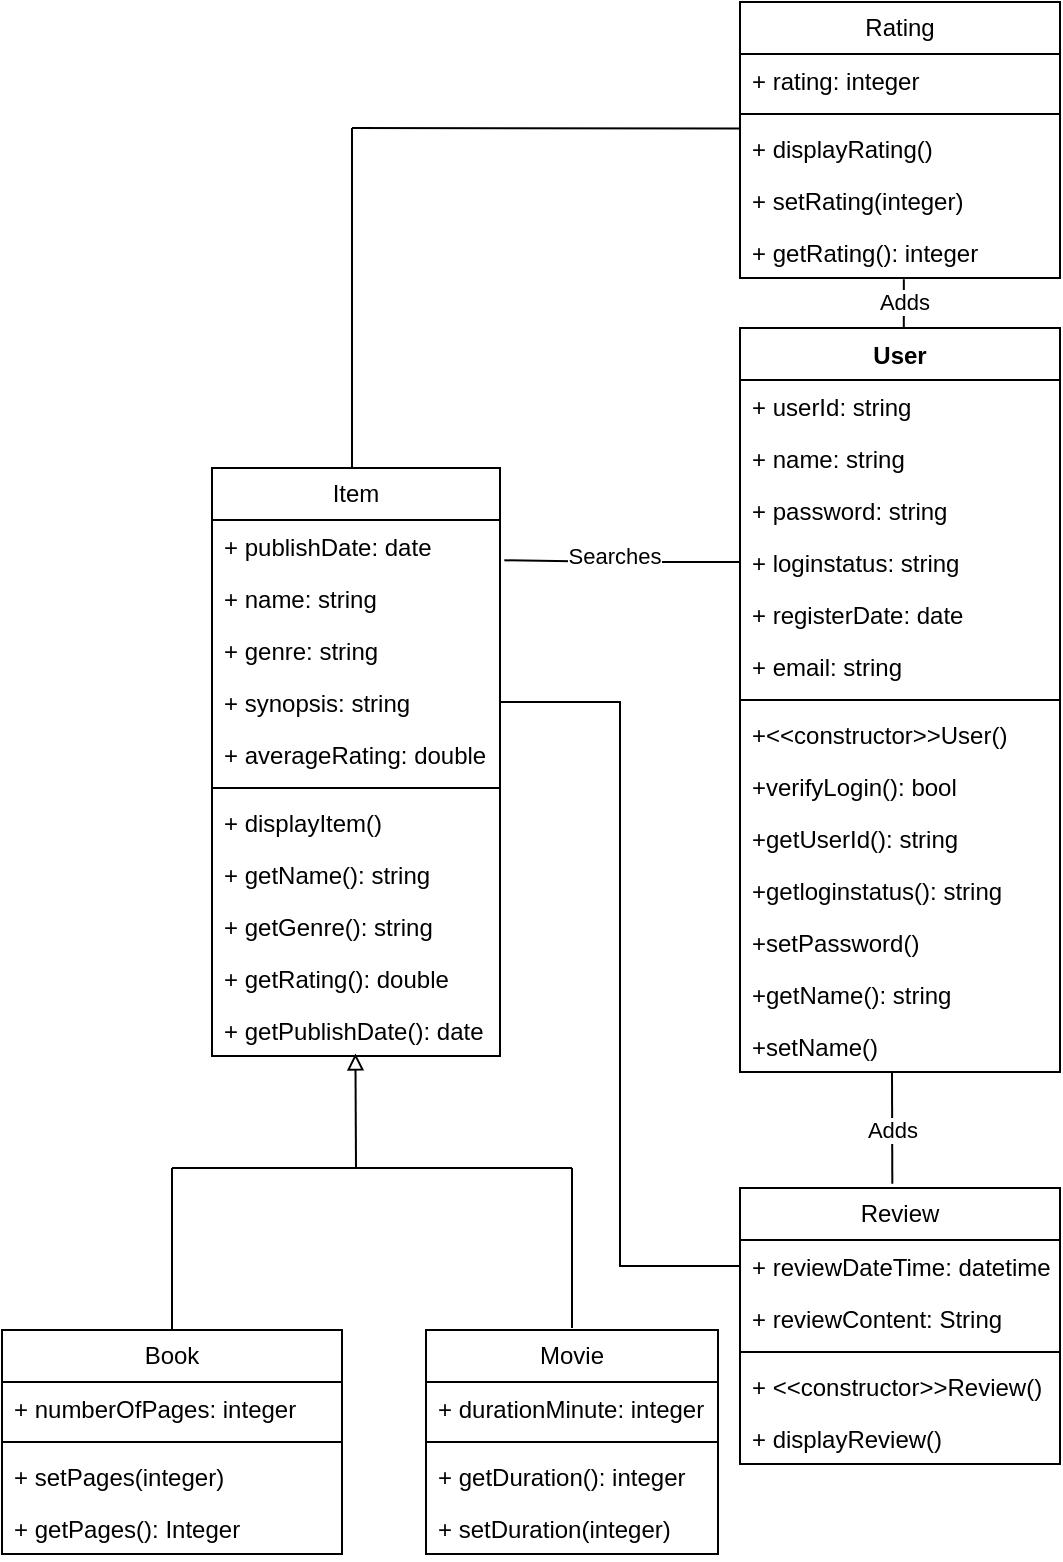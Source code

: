 <mxfile version="24.5.3" type="github">
  <diagram name="Page-1" id="Aa6L48-u0KK2JetagqG2">
    <mxGraphModel dx="1778" dy="570" grid="1" gridSize="10" guides="1" tooltips="1" connect="1" arrows="1" fold="1" page="1" pageScale="1" pageWidth="827" pageHeight="1169" math="0" shadow="0">
      <root>
        <mxCell id="0" />
        <mxCell id="1" parent="0" />
        <mxCell id="h7vfuRGe6evJKyCyvvGI-7" value="User" style="swimlane;fontStyle=1;align=center;verticalAlign=top;childLayout=stackLayout;horizontal=1;startSize=26;horizontalStack=0;resizeParent=1;resizeParentMax=0;resizeLast=0;collapsible=1;marginBottom=0;whiteSpace=wrap;html=1;" parent="1" vertex="1">
          <mxGeometry x="334" y="190" width="160" height="372" as="geometry" />
        </mxCell>
        <mxCell id="h7vfuRGe6evJKyCyvvGI-8" value="+ userId: string" style="text;strokeColor=none;fillColor=none;align=left;verticalAlign=top;spacingLeft=4;spacingRight=4;overflow=hidden;rotatable=0;points=[[0,0.5],[1,0.5]];portConstraint=eastwest;whiteSpace=wrap;html=1;" parent="h7vfuRGe6evJKyCyvvGI-7" vertex="1">
          <mxGeometry y="26" width="160" height="26" as="geometry" />
        </mxCell>
        <mxCell id="T09LfukRzyxLXL3n4guk-9" value="+ name: string" style="text;strokeColor=none;fillColor=none;align=left;verticalAlign=top;spacingLeft=4;spacingRight=4;overflow=hidden;rotatable=0;points=[[0,0.5],[1,0.5]];portConstraint=eastwest;whiteSpace=wrap;html=1;" vertex="1" parent="h7vfuRGe6evJKyCyvvGI-7">
          <mxGeometry y="52" width="160" height="26" as="geometry" />
        </mxCell>
        <mxCell id="h7vfuRGe6evJKyCyvvGI-11" value="+ password: string" style="text;strokeColor=none;fillColor=none;align=left;verticalAlign=top;spacingLeft=4;spacingRight=4;overflow=hidden;rotatable=0;points=[[0,0.5],[1,0.5]];portConstraint=eastwest;whiteSpace=wrap;html=1;" parent="h7vfuRGe6evJKyCyvvGI-7" vertex="1">
          <mxGeometry y="78" width="160" height="26" as="geometry" />
        </mxCell>
        <mxCell id="h7vfuRGe6evJKyCyvvGI-12" value="+ loginstatus: string" style="text;strokeColor=none;fillColor=none;align=left;verticalAlign=top;spacingLeft=4;spacingRight=4;overflow=hidden;rotatable=0;points=[[0,0.5],[1,0.5]];portConstraint=eastwest;whiteSpace=wrap;html=1;" parent="h7vfuRGe6evJKyCyvvGI-7" vertex="1">
          <mxGeometry y="104" width="160" height="26" as="geometry" />
        </mxCell>
        <mxCell id="h7vfuRGe6evJKyCyvvGI-15" value="+ registerDate: date" style="text;strokeColor=none;fillColor=none;align=left;verticalAlign=top;spacingLeft=4;spacingRight=4;overflow=hidden;rotatable=0;points=[[0,0.5],[1,0.5]];portConstraint=eastwest;whiteSpace=wrap;html=1;" parent="h7vfuRGe6evJKyCyvvGI-7" vertex="1">
          <mxGeometry y="130" width="160" height="26" as="geometry" />
        </mxCell>
        <mxCell id="h7vfuRGe6evJKyCyvvGI-28" value="+ email: string" style="text;strokeColor=none;fillColor=none;align=left;verticalAlign=top;spacingLeft=4;spacingRight=4;overflow=hidden;rotatable=0;points=[[0,0.5],[1,0.5]];portConstraint=eastwest;whiteSpace=wrap;html=1;" parent="h7vfuRGe6evJKyCyvvGI-7" vertex="1">
          <mxGeometry y="156" width="160" height="26" as="geometry" />
        </mxCell>
        <mxCell id="h7vfuRGe6evJKyCyvvGI-9" value="" style="line;strokeWidth=1;fillColor=none;align=left;verticalAlign=middle;spacingTop=-1;spacingLeft=3;spacingRight=3;rotatable=0;labelPosition=right;points=[];portConstraint=eastwest;strokeColor=inherit;" parent="h7vfuRGe6evJKyCyvvGI-7" vertex="1">
          <mxGeometry y="182" width="160" height="8" as="geometry" />
        </mxCell>
        <mxCell id="h7vfuRGe6evJKyCyvvGI-26" value="+&amp;lt;&amp;lt;constructor&amp;gt;&amp;gt;User()" style="text;strokeColor=none;fillColor=none;align=left;verticalAlign=top;spacingLeft=4;spacingRight=4;overflow=hidden;rotatable=0;points=[[0,0.5],[1,0.5]];portConstraint=eastwest;whiteSpace=wrap;html=1;" parent="h7vfuRGe6evJKyCyvvGI-7" vertex="1">
          <mxGeometry y="190" width="160" height="26" as="geometry" />
        </mxCell>
        <mxCell id="h7vfuRGe6evJKyCyvvGI-10" value="+verifyLogin(): bool" style="text;strokeColor=none;fillColor=none;align=left;verticalAlign=top;spacingLeft=4;spacingRight=4;overflow=hidden;rotatable=0;points=[[0,0.5],[1,0.5]];portConstraint=eastwest;whiteSpace=wrap;html=1;" parent="h7vfuRGe6evJKyCyvvGI-7" vertex="1">
          <mxGeometry y="216" width="160" height="26" as="geometry" />
        </mxCell>
        <mxCell id="h7vfuRGe6evJKyCyvvGI-24" value="+getUserId(): string" style="text;strokeColor=none;fillColor=none;align=left;verticalAlign=top;spacingLeft=4;spacingRight=4;overflow=hidden;rotatable=0;points=[[0,0.5],[1,0.5]];portConstraint=eastwest;whiteSpace=wrap;html=1;" parent="h7vfuRGe6evJKyCyvvGI-7" vertex="1">
          <mxGeometry y="242" width="160" height="26" as="geometry" />
        </mxCell>
        <mxCell id="h7vfuRGe6evJKyCyvvGI-25" value="+getloginstatus(): string" style="text;strokeColor=none;fillColor=none;align=left;verticalAlign=top;spacingLeft=4;spacingRight=4;overflow=hidden;rotatable=0;points=[[0,0.5],[1,0.5]];portConstraint=eastwest;whiteSpace=wrap;html=1;" parent="h7vfuRGe6evJKyCyvvGI-7" vertex="1">
          <mxGeometry y="268" width="160" height="26" as="geometry" />
        </mxCell>
        <mxCell id="h7vfuRGe6evJKyCyvvGI-51" value="+setPassword()" style="text;strokeColor=none;fillColor=none;align=left;verticalAlign=top;spacingLeft=4;spacingRight=4;overflow=hidden;rotatable=0;points=[[0,0.5],[1,0.5]];portConstraint=eastwest;whiteSpace=wrap;html=1;" parent="h7vfuRGe6evJKyCyvvGI-7" vertex="1">
          <mxGeometry y="294" width="160" height="26" as="geometry" />
        </mxCell>
        <mxCell id="vgQgiNIAcsI6zgKVOWQ2-13" value="+getName(): string" style="text;strokeColor=none;fillColor=none;align=left;verticalAlign=top;spacingLeft=4;spacingRight=4;overflow=hidden;rotatable=0;points=[[0,0.5],[1,0.5]];portConstraint=eastwest;whiteSpace=wrap;html=1;" parent="h7vfuRGe6evJKyCyvvGI-7" vertex="1">
          <mxGeometry y="320" width="160" height="26" as="geometry" />
        </mxCell>
        <mxCell id="T09LfukRzyxLXL3n4guk-11" value="+setName()" style="text;strokeColor=none;fillColor=none;align=left;verticalAlign=top;spacingLeft=4;spacingRight=4;overflow=hidden;rotatable=0;points=[[0,0.5],[1,0.5]];portConstraint=eastwest;whiteSpace=wrap;html=1;" vertex="1" parent="h7vfuRGe6evJKyCyvvGI-7">
          <mxGeometry y="346" width="160" height="26" as="geometry" />
        </mxCell>
        <mxCell id="h7vfuRGe6evJKyCyvvGI-16" value="Review" style="swimlane;fontStyle=0;childLayout=stackLayout;horizontal=1;startSize=26;fillColor=none;horizontalStack=0;resizeParent=1;resizeParentMax=0;resizeLast=0;collapsible=1;marginBottom=0;whiteSpace=wrap;html=1;" parent="1" vertex="1">
          <mxGeometry x="334" y="620" width="160" height="138" as="geometry" />
        </mxCell>
        <mxCell id="h7vfuRGe6evJKyCyvvGI-17" value="+ reviewDateTime: datetime" style="text;strokeColor=none;fillColor=none;align=left;verticalAlign=top;spacingLeft=4;spacingRight=4;overflow=hidden;rotatable=0;points=[[0,0.5],[1,0.5]];portConstraint=eastwest;whiteSpace=wrap;html=1;" parent="h7vfuRGe6evJKyCyvvGI-16" vertex="1">
          <mxGeometry y="26" width="160" height="26" as="geometry" />
        </mxCell>
        <mxCell id="h7vfuRGe6evJKyCyvvGI-18" value="+ reviewContent: String" style="text;strokeColor=none;fillColor=none;align=left;verticalAlign=top;spacingLeft=4;spacingRight=4;overflow=hidden;rotatable=0;points=[[0,0.5],[1,0.5]];portConstraint=eastwest;whiteSpace=wrap;html=1;" parent="h7vfuRGe6evJKyCyvvGI-16" vertex="1">
          <mxGeometry y="52" width="160" height="26" as="geometry" />
        </mxCell>
        <mxCell id="T09LfukRzyxLXL3n4guk-5" value="" style="line;strokeWidth=1;fillColor=none;align=left;verticalAlign=middle;spacingTop=-1;spacingLeft=3;spacingRight=3;rotatable=0;labelPosition=right;points=[];portConstraint=eastwest;strokeColor=inherit;" vertex="1" parent="h7vfuRGe6evJKyCyvvGI-16">
          <mxGeometry y="78" width="160" height="8" as="geometry" />
        </mxCell>
        <mxCell id="h7vfuRGe6evJKyCyvvGI-19" value="+ &amp;lt;&amp;lt;constructor&amp;gt;&amp;gt;Review()" style="text;strokeColor=none;fillColor=none;align=left;verticalAlign=top;spacingLeft=4;spacingRight=4;overflow=hidden;rotatable=0;points=[[0,0.5],[1,0.5]];portConstraint=eastwest;whiteSpace=wrap;html=1;" parent="h7vfuRGe6evJKyCyvvGI-16" vertex="1">
          <mxGeometry y="86" width="160" height="26" as="geometry" />
        </mxCell>
        <mxCell id="T09LfukRzyxLXL3n4guk-6" value="+ displayReview()" style="text;strokeColor=none;fillColor=none;align=left;verticalAlign=top;spacingLeft=4;spacingRight=4;overflow=hidden;rotatable=0;points=[[0,0.5],[1,0.5]];portConstraint=eastwest;whiteSpace=wrap;html=1;" vertex="1" parent="h7vfuRGe6evJKyCyvvGI-16">
          <mxGeometry y="112" width="160" height="26" as="geometry" />
        </mxCell>
        <mxCell id="h7vfuRGe6evJKyCyvvGI-29" value="Item" style="swimlane;fontStyle=0;childLayout=stackLayout;horizontal=1;startSize=26;fillColor=none;horizontalStack=0;resizeParent=1;resizeParentMax=0;resizeLast=0;collapsible=1;marginBottom=0;whiteSpace=wrap;html=1;" parent="1" vertex="1">
          <mxGeometry x="70" y="260" width="144" height="294" as="geometry" />
        </mxCell>
        <mxCell id="h7vfuRGe6evJKyCyvvGI-30" value="+ publishDate: date" style="text;strokeColor=none;fillColor=none;align=left;verticalAlign=top;spacingLeft=4;spacingRight=4;overflow=hidden;rotatable=0;points=[[0,0.5],[1,0.5]];portConstraint=eastwest;whiteSpace=wrap;html=1;" parent="h7vfuRGe6evJKyCyvvGI-29" vertex="1">
          <mxGeometry y="26" width="144" height="26" as="geometry" />
        </mxCell>
        <mxCell id="h7vfuRGe6evJKyCyvvGI-31" value="+ name: string" style="text;strokeColor=none;fillColor=none;align=left;verticalAlign=top;spacingLeft=4;spacingRight=4;overflow=hidden;rotatable=0;points=[[0,0.5],[1,0.5]];portConstraint=eastwest;whiteSpace=wrap;html=1;" parent="h7vfuRGe6evJKyCyvvGI-29" vertex="1">
          <mxGeometry y="52" width="144" height="26" as="geometry" />
        </mxCell>
        <mxCell id="h7vfuRGe6evJKyCyvvGI-45" value="+ genre: string" style="text;strokeColor=none;fillColor=none;align=left;verticalAlign=top;spacingLeft=4;spacingRight=4;overflow=hidden;rotatable=0;points=[[0,0.5],[1,0.5]];portConstraint=eastwest;whiteSpace=wrap;html=1;" parent="h7vfuRGe6evJKyCyvvGI-29" vertex="1">
          <mxGeometry y="78" width="144" height="26" as="geometry" />
        </mxCell>
        <mxCell id="h7vfuRGe6evJKyCyvvGI-48" value="+ synopsis: string" style="text;strokeColor=none;fillColor=none;align=left;verticalAlign=top;spacingLeft=4;spacingRight=4;overflow=hidden;rotatable=0;points=[[0,0.5],[1,0.5]];portConstraint=eastwest;whiteSpace=wrap;html=1;" parent="h7vfuRGe6evJKyCyvvGI-29" vertex="1">
          <mxGeometry y="104" width="144" height="26" as="geometry" />
        </mxCell>
        <mxCell id="h7vfuRGe6evJKyCyvvGI-49" value="+ averageRating: double" style="text;strokeColor=none;fillColor=none;align=left;verticalAlign=top;spacingLeft=4;spacingRight=4;overflow=hidden;rotatable=0;points=[[0,0.5],[1,0.5]];portConstraint=eastwest;whiteSpace=wrap;html=1;" parent="h7vfuRGe6evJKyCyvvGI-29" vertex="1">
          <mxGeometry y="130" width="144" height="26" as="geometry" />
        </mxCell>
        <mxCell id="h7vfuRGe6evJKyCyvvGI-46" value="" style="line;strokeWidth=1;fillColor=none;align=left;verticalAlign=middle;spacingTop=-1;spacingLeft=3;spacingRight=3;rotatable=0;labelPosition=right;points=[];portConstraint=eastwest;strokeColor=inherit;" parent="h7vfuRGe6evJKyCyvvGI-29" vertex="1">
          <mxGeometry y="156" width="144" height="8" as="geometry" />
        </mxCell>
        <mxCell id="h7vfuRGe6evJKyCyvvGI-32" value="+ displayItem()" style="text;strokeColor=none;fillColor=none;align=left;verticalAlign=top;spacingLeft=4;spacingRight=4;overflow=hidden;rotatable=0;points=[[0,0.5],[1,0.5]];portConstraint=eastwest;whiteSpace=wrap;html=1;" parent="h7vfuRGe6evJKyCyvvGI-29" vertex="1">
          <mxGeometry y="164" width="144" height="26" as="geometry" />
        </mxCell>
        <mxCell id="T09LfukRzyxLXL3n4guk-20" value="+ getName(): string" style="text;strokeColor=none;fillColor=none;align=left;verticalAlign=top;spacingLeft=4;spacingRight=4;overflow=hidden;rotatable=0;points=[[0,0.5],[1,0.5]];portConstraint=eastwest;whiteSpace=wrap;html=1;" vertex="1" parent="h7vfuRGe6evJKyCyvvGI-29">
          <mxGeometry y="190" width="144" height="26" as="geometry" />
        </mxCell>
        <mxCell id="T09LfukRzyxLXL3n4guk-21" value="+ getGenre(): string" style="text;strokeColor=none;fillColor=none;align=left;verticalAlign=top;spacingLeft=4;spacingRight=4;overflow=hidden;rotatable=0;points=[[0,0.5],[1,0.5]];portConstraint=eastwest;whiteSpace=wrap;html=1;" vertex="1" parent="h7vfuRGe6evJKyCyvvGI-29">
          <mxGeometry y="216" width="144" height="26" as="geometry" />
        </mxCell>
        <mxCell id="T09LfukRzyxLXL3n4guk-22" value="+ getRating(): double" style="text;strokeColor=none;fillColor=none;align=left;verticalAlign=top;spacingLeft=4;spacingRight=4;overflow=hidden;rotatable=0;points=[[0,0.5],[1,0.5]];portConstraint=eastwest;whiteSpace=wrap;html=1;" vertex="1" parent="h7vfuRGe6evJKyCyvvGI-29">
          <mxGeometry y="242" width="144" height="26" as="geometry" />
        </mxCell>
        <mxCell id="T09LfukRzyxLXL3n4guk-24" value="+ getPublishDate(): date" style="text;strokeColor=none;fillColor=none;align=left;verticalAlign=top;spacingLeft=4;spacingRight=4;overflow=hidden;rotatable=0;points=[[0,0.5],[1,0.5]];portConstraint=eastwest;whiteSpace=wrap;html=1;" vertex="1" parent="h7vfuRGe6evJKyCyvvGI-29">
          <mxGeometry y="268" width="144" height="26" as="geometry" />
        </mxCell>
        <mxCell id="h7vfuRGe6evJKyCyvvGI-33" value="Book" style="swimlane;fontStyle=0;childLayout=stackLayout;horizontal=1;startSize=26;fillColor=none;horizontalStack=0;resizeParent=1;resizeParentMax=0;resizeLast=0;collapsible=1;marginBottom=0;whiteSpace=wrap;html=1;" parent="1" vertex="1">
          <mxGeometry x="-35" y="691" width="170" height="112" as="geometry" />
        </mxCell>
        <mxCell id="h7vfuRGe6evJKyCyvvGI-34" value="+ numberOfPages: integer" style="text;strokeColor=none;fillColor=none;align=left;verticalAlign=top;spacingLeft=4;spacingRight=4;overflow=hidden;rotatable=0;points=[[0,0.5],[1,0.5]];portConstraint=eastwest;whiteSpace=wrap;html=1;" parent="h7vfuRGe6evJKyCyvvGI-33" vertex="1">
          <mxGeometry y="26" width="170" height="26" as="geometry" />
        </mxCell>
        <mxCell id="T09LfukRzyxLXL3n4guk-38" value="" style="line;strokeWidth=1;fillColor=none;align=left;verticalAlign=middle;spacingTop=-1;spacingLeft=3;spacingRight=3;rotatable=0;labelPosition=right;points=[];portConstraint=eastwest;strokeColor=inherit;" vertex="1" parent="h7vfuRGe6evJKyCyvvGI-33">
          <mxGeometry y="52" width="170" height="8" as="geometry" />
        </mxCell>
        <mxCell id="h7vfuRGe6evJKyCyvvGI-35" value="+ setPages(integer)" style="text;strokeColor=none;fillColor=none;align=left;verticalAlign=top;spacingLeft=4;spacingRight=4;overflow=hidden;rotatable=0;points=[[0,0.5],[1,0.5]];portConstraint=eastwest;whiteSpace=wrap;html=1;" parent="h7vfuRGe6evJKyCyvvGI-33" vertex="1">
          <mxGeometry y="60" width="170" height="26" as="geometry" />
        </mxCell>
        <mxCell id="T09LfukRzyxLXL3n4guk-40" value="+ getPages(): Integer" style="text;strokeColor=none;fillColor=none;align=left;verticalAlign=top;spacingLeft=4;spacingRight=4;overflow=hidden;rotatable=0;points=[[0,0.5],[1,0.5]];portConstraint=eastwest;whiteSpace=wrap;html=1;" vertex="1" parent="h7vfuRGe6evJKyCyvvGI-33">
          <mxGeometry y="86" width="170" height="26" as="geometry" />
        </mxCell>
        <mxCell id="h7vfuRGe6evJKyCyvvGI-37" value="Movie" style="swimlane;fontStyle=0;childLayout=stackLayout;horizontal=1;startSize=26;fillColor=none;horizontalStack=0;resizeParent=1;resizeParentMax=0;resizeLast=0;collapsible=1;marginBottom=0;whiteSpace=wrap;html=1;" parent="1" vertex="1">
          <mxGeometry x="177" y="691" width="146" height="112" as="geometry">
            <mxRectangle x="670" y="330" width="70" height="30" as="alternateBounds" />
          </mxGeometry>
        </mxCell>
        <mxCell id="h7vfuRGe6evJKyCyvvGI-38" value="+ durationMinute: integer" style="text;strokeColor=none;fillColor=none;align=left;verticalAlign=top;spacingLeft=4;spacingRight=4;overflow=hidden;rotatable=0;points=[[0,0.5],[1,0.5]];portConstraint=eastwest;whiteSpace=wrap;html=1;" parent="h7vfuRGe6evJKyCyvvGI-37" vertex="1">
          <mxGeometry y="26" width="146" height="26" as="geometry" />
        </mxCell>
        <mxCell id="T09LfukRzyxLXL3n4guk-39" value="" style="line;strokeWidth=1;fillColor=none;align=left;verticalAlign=middle;spacingTop=-1;spacingLeft=3;spacingRight=3;rotatable=0;labelPosition=right;points=[];portConstraint=eastwest;strokeColor=inherit;" vertex="1" parent="h7vfuRGe6evJKyCyvvGI-37">
          <mxGeometry y="52" width="146" height="8" as="geometry" />
        </mxCell>
        <mxCell id="h7vfuRGe6evJKyCyvvGI-39" value="+ getDuration(): integer" style="text;strokeColor=none;fillColor=none;align=left;verticalAlign=top;spacingLeft=4;spacingRight=4;overflow=hidden;rotatable=0;points=[[0,0.5],[1,0.5]];portConstraint=eastwest;whiteSpace=wrap;html=1;" parent="h7vfuRGe6evJKyCyvvGI-37" vertex="1">
          <mxGeometry y="60" width="146" height="26" as="geometry" />
        </mxCell>
        <mxCell id="T09LfukRzyxLXL3n4guk-42" value="+ setDuration(integer)" style="text;strokeColor=none;fillColor=none;align=left;verticalAlign=top;spacingLeft=4;spacingRight=4;overflow=hidden;rotatable=0;points=[[0,0.5],[1,0.5]];portConstraint=eastwest;whiteSpace=wrap;html=1;" vertex="1" parent="h7vfuRGe6evJKyCyvvGI-37">
          <mxGeometry y="86" width="146" height="26" as="geometry" />
        </mxCell>
        <mxCell id="h7vfuRGe6evJKyCyvvGI-41" value="Rating" style="swimlane;fontStyle=0;childLayout=stackLayout;horizontal=1;startSize=26;fillColor=none;horizontalStack=0;resizeParent=1;resizeParentMax=0;resizeLast=0;collapsible=1;marginBottom=0;whiteSpace=wrap;html=1;" parent="1" vertex="1">
          <mxGeometry x="334" y="27" width="160" height="138" as="geometry" />
        </mxCell>
        <mxCell id="h7vfuRGe6evJKyCyvvGI-42" value="+ rating: integer" style="text;strokeColor=none;fillColor=none;align=left;verticalAlign=top;spacingLeft=4;spacingRight=4;overflow=hidden;rotatable=0;points=[[0,0.5],[1,0.5]];portConstraint=eastwest;whiteSpace=wrap;html=1;" parent="h7vfuRGe6evJKyCyvvGI-41" vertex="1">
          <mxGeometry y="26" width="160" height="26" as="geometry" />
        </mxCell>
        <mxCell id="vgQgiNIAcsI6zgKVOWQ2-12" value="" style="line;strokeWidth=1;fillColor=none;align=left;verticalAlign=middle;spacingTop=-1;spacingLeft=3;spacingRight=3;rotatable=0;labelPosition=right;points=[];portConstraint=eastwest;strokeColor=inherit;" parent="h7vfuRGe6evJKyCyvvGI-41" vertex="1">
          <mxGeometry y="52" width="160" height="8" as="geometry" />
        </mxCell>
        <mxCell id="h7vfuRGe6evJKyCyvvGI-44" value="+ displayRating()" style="text;strokeColor=none;fillColor=none;align=left;verticalAlign=top;spacingLeft=4;spacingRight=4;overflow=hidden;rotatable=0;points=[[0,0.5],[1,0.5]];portConstraint=eastwest;whiteSpace=wrap;html=1;" parent="h7vfuRGe6evJKyCyvvGI-41" vertex="1">
          <mxGeometry y="60" width="160" height="26" as="geometry" />
        </mxCell>
        <mxCell id="vgQgiNIAcsI6zgKVOWQ2-15" value="+ setRating(integer)" style="text;strokeColor=none;fillColor=none;align=left;verticalAlign=top;spacingLeft=4;spacingRight=4;overflow=hidden;rotatable=0;points=[[0,0.5],[1,0.5]];portConstraint=eastwest;whiteSpace=wrap;html=1;" parent="h7vfuRGe6evJKyCyvvGI-41" vertex="1">
          <mxGeometry y="86" width="160" height="26" as="geometry" />
        </mxCell>
        <mxCell id="T09LfukRzyxLXL3n4guk-36" value="+ getRating(): integer" style="text;strokeColor=none;fillColor=none;align=left;verticalAlign=top;spacingLeft=4;spacingRight=4;overflow=hidden;rotatable=0;points=[[0,0.5],[1,0.5]];portConstraint=eastwest;whiteSpace=wrap;html=1;" vertex="1" parent="h7vfuRGe6evJKyCyvvGI-41">
          <mxGeometry y="112" width="160" height="26" as="geometry" />
        </mxCell>
        <mxCell id="vgQgiNIAcsI6zgKVOWQ2-10" style="edgeStyle=orthogonalEdgeStyle;rounded=0;orthogonalLoop=1;jettySize=auto;html=1;exitX=0.5;exitY=0;exitDx=0;exitDy=0;entryX=0.512;entryY=1.025;entryDx=0;entryDy=0;entryPerimeter=0;endArrow=none;endFill=0;" parent="1" source="h7vfuRGe6evJKyCyvvGI-7" target="T09LfukRzyxLXL3n4guk-36" edge="1">
          <mxGeometry relative="1" as="geometry">
            <mxPoint x="415" y="150" as="targetPoint" />
          </mxGeometry>
        </mxCell>
        <mxCell id="vgQgiNIAcsI6zgKVOWQ2-11" value="Adds" style="edgeLabel;html=1;align=center;verticalAlign=middle;resizable=0;points=[];" parent="vgQgiNIAcsI6zgKVOWQ2-10" vertex="1" connectable="0">
          <mxGeometry x="-0.242" y="3" relative="1" as="geometry">
            <mxPoint x="3" y="-5" as="offset" />
          </mxGeometry>
        </mxCell>
        <mxCell id="vgQgiNIAcsI6zgKVOWQ2-23" value="" style="endArrow=none;html=1;rounded=0;" parent="1" edge="1">
          <mxGeometry width="50" height="50" relative="1" as="geometry">
            <mxPoint x="50" y="610" as="sourcePoint" />
            <mxPoint x="250" y="610" as="targetPoint" />
          </mxGeometry>
        </mxCell>
        <mxCell id="vgQgiNIAcsI6zgKVOWQ2-24" value="" style="endArrow=none;html=1;rounded=0;exitX=0.5;exitY=0;exitDx=0;exitDy=0;" parent="1" source="h7vfuRGe6evJKyCyvvGI-33" edge="1">
          <mxGeometry width="50" height="50" relative="1" as="geometry">
            <mxPoint x="49.7" y="580" as="sourcePoint" />
            <mxPoint x="50" y="610" as="targetPoint" />
          </mxGeometry>
        </mxCell>
        <mxCell id="vgQgiNIAcsI6zgKVOWQ2-26" value="" style="endArrow=none;html=1;rounded=0;" parent="1" edge="1">
          <mxGeometry width="50" height="50" relative="1" as="geometry">
            <mxPoint x="250" y="690" as="sourcePoint" />
            <mxPoint x="250" y="610" as="targetPoint" />
          </mxGeometry>
        </mxCell>
        <mxCell id="T09LfukRzyxLXL3n4guk-14" value="" style="endArrow=block;html=1;rounded=0;endFill=0;entryX=0.498;entryY=0.95;entryDx=0;entryDy=0;entryPerimeter=0;" edge="1" parent="1" target="T09LfukRzyxLXL3n4guk-24">
          <mxGeometry width="50" height="50" relative="1" as="geometry">
            <mxPoint x="142" y="610" as="sourcePoint" />
            <mxPoint x="144" y="560" as="targetPoint" />
          </mxGeometry>
        </mxCell>
        <mxCell id="T09LfukRzyxLXL3n4guk-15" style="edgeStyle=orthogonalEdgeStyle;rounded=0;orthogonalLoop=1;jettySize=auto;html=1;exitX=0;exitY=0.5;exitDx=0;exitDy=0;entryX=1.015;entryY=0.775;entryDx=0;entryDy=0;entryPerimeter=0;endArrow=none;endFill=0;" edge="1" parent="1" source="h7vfuRGe6evJKyCyvvGI-12" target="h7vfuRGe6evJKyCyvvGI-30">
          <mxGeometry relative="1" as="geometry" />
        </mxCell>
        <mxCell id="T09LfukRzyxLXL3n4guk-16" value="Searches" style="edgeLabel;html=1;align=center;verticalAlign=middle;resizable=0;points=[];" vertex="1" connectable="0" parent="T09LfukRzyxLXL3n4guk-15">
          <mxGeometry x="0.083" y="-2" relative="1" as="geometry">
            <mxPoint as="offset" />
          </mxGeometry>
        </mxCell>
        <mxCell id="T09LfukRzyxLXL3n4guk-27" value="" style="endArrow=none;html=1;rounded=0;" edge="1" parent="1">
          <mxGeometry width="50" height="50" relative="1" as="geometry">
            <mxPoint x="140" y="260" as="sourcePoint" />
            <mxPoint x="140" y="90" as="targetPoint" />
          </mxGeometry>
        </mxCell>
        <mxCell id="T09LfukRzyxLXL3n4guk-28" value="" style="endArrow=none;html=1;rounded=0;entryX=0.003;entryY=0.125;entryDx=0;entryDy=0;entryPerimeter=0;" edge="1" parent="1" target="h7vfuRGe6evJKyCyvvGI-44">
          <mxGeometry width="50" height="50" relative="1" as="geometry">
            <mxPoint x="140" y="90" as="sourcePoint" />
            <mxPoint x="330" y="90" as="targetPoint" />
          </mxGeometry>
        </mxCell>
        <mxCell id="T09LfukRzyxLXL3n4guk-29" style="edgeStyle=orthogonalEdgeStyle;rounded=0;orthogonalLoop=1;jettySize=auto;html=1;exitX=1;exitY=0.5;exitDx=0;exitDy=0;entryX=0;entryY=0.5;entryDx=0;entryDy=0;endArrow=none;endFill=0;" edge="1" parent="1" source="h7vfuRGe6evJKyCyvvGI-48" target="h7vfuRGe6evJKyCyvvGI-17">
          <mxGeometry relative="1" as="geometry" />
        </mxCell>
        <mxCell id="T09LfukRzyxLXL3n4guk-34" value="" style="endArrow=none;html=1;rounded=0;exitX=0.476;exitY=-0.015;exitDx=0;exitDy=0;exitPerimeter=0;" edge="1" parent="1" source="h7vfuRGe6evJKyCyvvGI-16">
          <mxGeometry width="50" height="50" relative="1" as="geometry">
            <mxPoint x="410.32" y="588.964" as="sourcePoint" />
            <mxPoint x="410" y="562" as="targetPoint" />
          </mxGeometry>
        </mxCell>
        <mxCell id="T09LfukRzyxLXL3n4guk-35" value="Adds" style="edgeLabel;html=1;align=center;verticalAlign=middle;resizable=0;points=[];" vertex="1" connectable="0" parent="T09LfukRzyxLXL3n4guk-34">
          <mxGeometry x="-0.039" relative="1" as="geometry">
            <mxPoint as="offset" />
          </mxGeometry>
        </mxCell>
      </root>
    </mxGraphModel>
  </diagram>
</mxfile>
